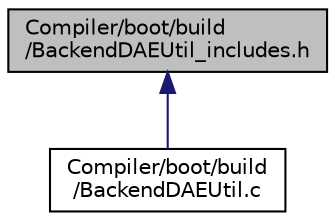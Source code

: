 digraph "Compiler/boot/build/BackendDAEUtil_includes.h"
{
  edge [fontname="Helvetica",fontsize="10",labelfontname="Helvetica",labelfontsize="10"];
  node [fontname="Helvetica",fontsize="10",shape=record];
  Node75 [label="Compiler/boot/build\l/BackendDAEUtil_includes.h",height=0.2,width=0.4,color="black", fillcolor="grey75", style="filled", fontcolor="black"];
  Node75 -> Node76 [dir="back",color="midnightblue",fontsize="10",style="solid",fontname="Helvetica"];
  Node76 [label="Compiler/boot/build\l/BackendDAEUtil.c",height=0.2,width=0.4,color="black", fillcolor="white", style="filled",URL="$d4/dac/_backend_d_a_e_util_8c.html"];
}
